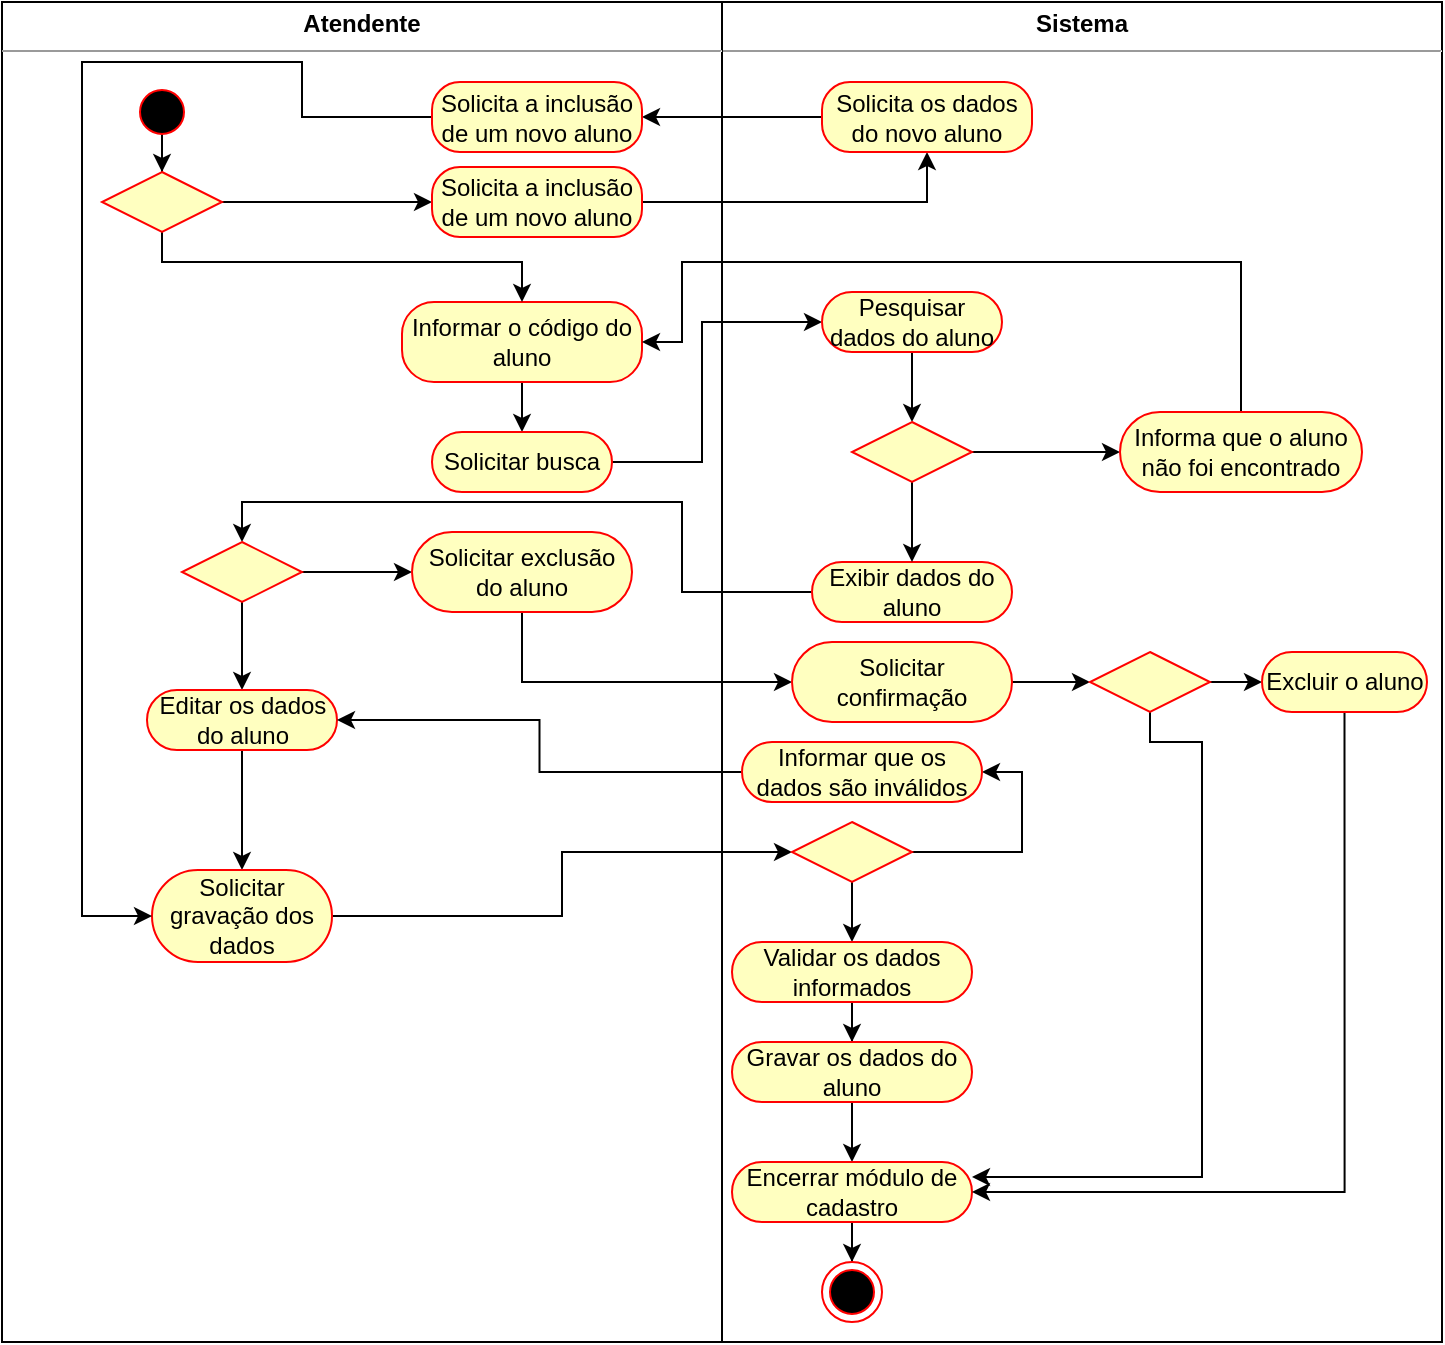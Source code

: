 <mxfile version="16.3.0" type="github">
  <diagram id="A__8B1ugY9Ny1UZCz4rR" name="Page-1">
    <mxGraphModel dx="2132" dy="431" grid="1" gridSize="10" guides="1" tooltips="1" connect="1" arrows="1" fold="1" page="1" pageScale="1" pageWidth="1169" pageHeight="827" math="0" shadow="0">
      <root>
        <mxCell id="0" />
        <mxCell id="1" parent="0" />
        <mxCell id="W2tYbQrxIhtTEhDgId4y-1" value="&lt;p style=&quot;margin: 0px ; margin-top: 4px ; text-align: center&quot;&gt;&lt;b&gt;Sistema&lt;/b&gt;&lt;/p&gt;&lt;hr size=&quot;1&quot;&gt;&lt;p style=&quot;margin: 0px ; margin-left: 4px&quot;&gt;&lt;br&gt;&lt;/p&gt;" style="verticalAlign=top;align=left;overflow=fill;fontSize=12;fontFamily=Helvetica;html=1;" vertex="1" parent="1">
          <mxGeometry x="340" y="40" width="360" height="670" as="geometry" />
        </mxCell>
        <mxCell id="W2tYbQrxIhtTEhDgId4y-3" value="&lt;p style=&quot;margin: 0px ; margin-top: 4px ; text-align: center&quot;&gt;&lt;b&gt;Atendente&lt;/b&gt;&lt;/p&gt;&lt;hr size=&quot;1&quot;&gt;&lt;p style=&quot;margin: 0px ; margin-left: 4px&quot;&gt;&lt;br&gt;&lt;/p&gt;" style="verticalAlign=top;align=left;overflow=fill;fontSize=12;fontFamily=Helvetica;html=1;" vertex="1" parent="1">
          <mxGeometry x="-20" y="40" width="360" height="670" as="geometry" />
        </mxCell>
        <mxCell id="W2tYbQrxIhtTEhDgId4y-79" value="" style="edgeStyle=orthogonalEdgeStyle;rounded=0;orthogonalLoop=1;jettySize=auto;html=1;" edge="1" parent="1" source="W2tYbQrxIhtTEhDgId4y-5" target="W2tYbQrxIhtTEhDgId4y-78">
          <mxGeometry relative="1" as="geometry" />
        </mxCell>
        <mxCell id="W2tYbQrxIhtTEhDgId4y-5" value="" style="ellipse;html=1;shape=startState;fillColor=#000000;strokeColor=#ff0000;" vertex="1" parent="1">
          <mxGeometry x="45" y="80" width="30" height="30" as="geometry" />
        </mxCell>
        <mxCell id="W2tYbQrxIhtTEhDgId4y-6" style="edgeStyle=orthogonalEdgeStyle;rounded=0;orthogonalLoop=1;jettySize=auto;html=1;exitX=0.5;exitY=1;exitDx=0;exitDy=0;entryX=0.5;entryY=0;entryDx=0;entryDy=0;" edge="1" parent="1" source="W2tYbQrxIhtTEhDgId4y-7" target="W2tYbQrxIhtTEhDgId4y-9">
          <mxGeometry relative="1" as="geometry" />
        </mxCell>
        <mxCell id="W2tYbQrxIhtTEhDgId4y-7" value="Informar o código do aluno" style="rounded=1;whiteSpace=wrap;html=1;arcSize=40;fontColor=#000000;fillColor=#ffffc0;strokeColor=#ff0000;" vertex="1" parent="1">
          <mxGeometry x="180" y="190" width="120" height="40" as="geometry" />
        </mxCell>
        <mxCell id="W2tYbQrxIhtTEhDgId4y-51" style="edgeStyle=orthogonalEdgeStyle;rounded=0;orthogonalLoop=1;jettySize=auto;html=1;exitX=1;exitY=0.5;exitDx=0;exitDy=0;entryX=0;entryY=0.5;entryDx=0;entryDy=0;" edge="1" parent="1" source="W2tYbQrxIhtTEhDgId4y-9" target="W2tYbQrxIhtTEhDgId4y-49">
          <mxGeometry relative="1" as="geometry">
            <Array as="points">
              <mxPoint x="330" y="270" />
              <mxPoint x="330" y="200" />
            </Array>
          </mxGeometry>
        </mxCell>
        <mxCell id="W2tYbQrxIhtTEhDgId4y-9" value="Solicitar busca" style="rounded=1;whiteSpace=wrap;html=1;arcSize=50;fontColor=#000000;fillColor=#ffffc0;strokeColor=#ff0000;" vertex="1" parent="1">
          <mxGeometry x="195" y="255" width="90" height="30" as="geometry" />
        </mxCell>
        <mxCell id="W2tYbQrxIhtTEhDgId4y-56" style="edgeStyle=orthogonalEdgeStyle;rounded=0;orthogonalLoop=1;jettySize=auto;html=1;exitX=0.5;exitY=1;exitDx=0;exitDy=0;entryX=0.5;entryY=0;entryDx=0;entryDy=0;" edge="1" parent="1" source="W2tYbQrxIhtTEhDgId4y-49" target="W2tYbQrxIhtTEhDgId4y-53">
          <mxGeometry relative="1" as="geometry" />
        </mxCell>
        <mxCell id="W2tYbQrxIhtTEhDgId4y-49" value="Pesquisar dados do aluno" style="rounded=1;whiteSpace=wrap;html=1;arcSize=50;fontColor=#000000;fillColor=#ffffc0;strokeColor=#ff0000;" vertex="1" parent="1">
          <mxGeometry x="390" y="185" width="90" height="30" as="geometry" />
        </mxCell>
        <mxCell id="W2tYbQrxIhtTEhDgId4y-60" style="edgeStyle=orthogonalEdgeStyle;rounded=0;orthogonalLoop=1;jettySize=auto;html=1;exitX=0;exitY=0.5;exitDx=0;exitDy=0;entryX=0.5;entryY=0;entryDx=0;entryDy=0;" edge="1" parent="1" source="W2tYbQrxIhtTEhDgId4y-52" target="W2tYbQrxIhtTEhDgId4y-59">
          <mxGeometry relative="1" as="geometry">
            <Array as="points">
              <mxPoint x="320" y="335" />
              <mxPoint x="320" y="290" />
              <mxPoint x="100" y="290" />
            </Array>
          </mxGeometry>
        </mxCell>
        <mxCell id="W2tYbQrxIhtTEhDgId4y-52" value="Exibir dados do aluno" style="rounded=1;whiteSpace=wrap;html=1;arcSize=50;fontColor=#000000;fillColor=#ffffc0;strokeColor=#ff0000;" vertex="1" parent="1">
          <mxGeometry x="385" y="320" width="100" height="30" as="geometry" />
        </mxCell>
        <mxCell id="W2tYbQrxIhtTEhDgId4y-68" style="edgeStyle=orthogonalEdgeStyle;rounded=0;orthogonalLoop=1;jettySize=auto;html=1;exitX=0.5;exitY=1;exitDx=0;exitDy=0;" edge="1" parent="1" source="W2tYbQrxIhtTEhDgId4y-53" target="W2tYbQrxIhtTEhDgId4y-52">
          <mxGeometry relative="1" as="geometry" />
        </mxCell>
        <mxCell id="W2tYbQrxIhtTEhDgId4y-93" value="" style="edgeStyle=orthogonalEdgeStyle;rounded=0;orthogonalLoop=1;jettySize=auto;html=1;" edge="1" parent="1" source="W2tYbQrxIhtTEhDgId4y-53" target="W2tYbQrxIhtTEhDgId4y-92">
          <mxGeometry relative="1" as="geometry" />
        </mxCell>
        <mxCell id="W2tYbQrxIhtTEhDgId4y-53" value="" style="rhombus;whiteSpace=wrap;html=1;fillColor=#ffffc0;strokeColor=#ff0000;" vertex="1" parent="1">
          <mxGeometry x="405" y="250" width="60" height="30" as="geometry" />
        </mxCell>
        <mxCell id="W2tYbQrxIhtTEhDgId4y-62" style="edgeStyle=orthogonalEdgeStyle;rounded=0;orthogonalLoop=1;jettySize=auto;html=1;exitX=0.5;exitY=1;exitDx=0;exitDy=0;entryX=0.5;entryY=0;entryDx=0;entryDy=0;" edge="1" parent="1" source="W2tYbQrxIhtTEhDgId4y-59" target="W2tYbQrxIhtTEhDgId4y-61">
          <mxGeometry relative="1" as="geometry" />
        </mxCell>
        <mxCell id="W2tYbQrxIhtTEhDgId4y-96" style="edgeStyle=orthogonalEdgeStyle;rounded=0;orthogonalLoop=1;jettySize=auto;html=1;exitX=1;exitY=0.5;exitDx=0;exitDy=0;entryX=0;entryY=0.5;entryDx=0;entryDy=0;" edge="1" parent="1" source="W2tYbQrxIhtTEhDgId4y-59" target="W2tYbQrxIhtTEhDgId4y-95">
          <mxGeometry relative="1" as="geometry" />
        </mxCell>
        <mxCell id="W2tYbQrxIhtTEhDgId4y-59" value="" style="rhombus;whiteSpace=wrap;html=1;fillColor=#ffffc0;strokeColor=#ff0000;" vertex="1" parent="1">
          <mxGeometry x="70" y="310" width="60" height="30" as="geometry" />
        </mxCell>
        <mxCell id="W2tYbQrxIhtTEhDgId4y-64" style="edgeStyle=orthogonalEdgeStyle;rounded=0;orthogonalLoop=1;jettySize=auto;html=1;exitX=0.5;exitY=1;exitDx=0;exitDy=0;entryX=0.5;entryY=0;entryDx=0;entryDy=0;" edge="1" parent="1" source="W2tYbQrxIhtTEhDgId4y-61" target="W2tYbQrxIhtTEhDgId4y-63">
          <mxGeometry relative="1" as="geometry" />
        </mxCell>
        <mxCell id="W2tYbQrxIhtTEhDgId4y-61" value="Editar os dados do aluno" style="rounded=1;whiteSpace=wrap;html=1;arcSize=50;fontColor=#000000;fillColor=#ffffc0;strokeColor=#ff0000;" vertex="1" parent="1">
          <mxGeometry x="52.5" y="384" width="95" height="30" as="geometry" />
        </mxCell>
        <mxCell id="W2tYbQrxIhtTEhDgId4y-109" style="edgeStyle=orthogonalEdgeStyle;rounded=0;orthogonalLoop=1;jettySize=auto;html=1;exitX=1;exitY=0.5;exitDx=0;exitDy=0;entryX=0;entryY=0.5;entryDx=0;entryDy=0;" edge="1" parent="1" source="W2tYbQrxIhtTEhDgId4y-63" target="W2tYbQrxIhtTEhDgId4y-67">
          <mxGeometry relative="1" as="geometry" />
        </mxCell>
        <mxCell id="W2tYbQrxIhtTEhDgId4y-63" value="Solicitar gravação dos dados" style="rounded=1;whiteSpace=wrap;html=1;arcSize=50;fontColor=#000000;fillColor=#ffffc0;strokeColor=#ff0000;" vertex="1" parent="1">
          <mxGeometry x="55" y="474" width="90" height="46" as="geometry" />
        </mxCell>
        <mxCell id="W2tYbQrxIhtTEhDgId4y-71" value="" style="edgeStyle=orthogonalEdgeStyle;rounded=0;orthogonalLoop=1;jettySize=auto;html=1;" edge="1" parent="1" source="W2tYbQrxIhtTEhDgId4y-67" target="W2tYbQrxIhtTEhDgId4y-70">
          <mxGeometry relative="1" as="geometry" />
        </mxCell>
        <mxCell id="W2tYbQrxIhtTEhDgId4y-111" style="edgeStyle=orthogonalEdgeStyle;rounded=0;orthogonalLoop=1;jettySize=auto;html=1;exitX=1;exitY=0.5;exitDx=0;exitDy=0;entryX=1;entryY=0.5;entryDx=0;entryDy=0;" edge="1" parent="1" source="W2tYbQrxIhtTEhDgId4y-67" target="W2tYbQrxIhtTEhDgId4y-105">
          <mxGeometry relative="1" as="geometry" />
        </mxCell>
        <mxCell id="W2tYbQrxIhtTEhDgId4y-67" value="" style="rhombus;whiteSpace=wrap;html=1;fillColor=#ffffc0;strokeColor=#ff0000;" vertex="1" parent="1">
          <mxGeometry x="375" y="450" width="60" height="30" as="geometry" />
        </mxCell>
        <mxCell id="W2tYbQrxIhtTEhDgId4y-73" value="" style="edgeStyle=orthogonalEdgeStyle;rounded=0;orthogonalLoop=1;jettySize=auto;html=1;" edge="1" parent="1" source="W2tYbQrxIhtTEhDgId4y-70" target="W2tYbQrxIhtTEhDgId4y-72">
          <mxGeometry relative="1" as="geometry" />
        </mxCell>
        <mxCell id="W2tYbQrxIhtTEhDgId4y-70" value="Validar os dados informados" style="rounded=1;whiteSpace=wrap;html=1;arcSize=50;fontColor=#000000;fillColor=#ffffc0;strokeColor=#ff0000;" vertex="1" parent="1">
          <mxGeometry x="345" y="510" width="120" height="30" as="geometry" />
        </mxCell>
        <mxCell id="W2tYbQrxIhtTEhDgId4y-75" value="" style="edgeStyle=orthogonalEdgeStyle;rounded=0;orthogonalLoop=1;jettySize=auto;html=1;" edge="1" parent="1" source="W2tYbQrxIhtTEhDgId4y-72" target="W2tYbQrxIhtTEhDgId4y-74">
          <mxGeometry relative="1" as="geometry" />
        </mxCell>
        <mxCell id="W2tYbQrxIhtTEhDgId4y-72" value="Gravar os dados do aluno" style="rounded=1;whiteSpace=wrap;html=1;arcSize=50;fontColor=#000000;fillColor=#ffffc0;strokeColor=#ff0000;" vertex="1" parent="1">
          <mxGeometry x="345" y="560" width="120" height="30" as="geometry" />
        </mxCell>
        <mxCell id="W2tYbQrxIhtTEhDgId4y-77" value="" style="edgeStyle=orthogonalEdgeStyle;rounded=0;orthogonalLoop=1;jettySize=auto;html=1;" edge="1" parent="1" source="W2tYbQrxIhtTEhDgId4y-74" target="W2tYbQrxIhtTEhDgId4y-76">
          <mxGeometry relative="1" as="geometry" />
        </mxCell>
        <mxCell id="W2tYbQrxIhtTEhDgId4y-74" value="Encerrar módulo de cadastro" style="rounded=1;whiteSpace=wrap;html=1;arcSize=50;fontColor=#000000;fillColor=#ffffc0;strokeColor=#ff0000;" vertex="1" parent="1">
          <mxGeometry x="345" y="620" width="120" height="30" as="geometry" />
        </mxCell>
        <mxCell id="W2tYbQrxIhtTEhDgId4y-76" value="" style="ellipse;html=1;shape=endState;fillColor=#000000;strokeColor=#ff0000;" vertex="1" parent="1">
          <mxGeometry x="390" y="670" width="30" height="30" as="geometry" />
        </mxCell>
        <mxCell id="W2tYbQrxIhtTEhDgId4y-80" value="" style="edgeStyle=orthogonalEdgeStyle;rounded=0;orthogonalLoop=1;jettySize=auto;html=1;exitX=0.5;exitY=1;exitDx=0;exitDy=0;" edge="1" parent="1" source="W2tYbQrxIhtTEhDgId4y-78" target="W2tYbQrxIhtTEhDgId4y-7">
          <mxGeometry relative="1" as="geometry">
            <Array as="points">
              <mxPoint x="60" y="170" />
              <mxPoint x="240" y="170" />
            </Array>
          </mxGeometry>
        </mxCell>
        <mxCell id="W2tYbQrxIhtTEhDgId4y-83" style="edgeStyle=orthogonalEdgeStyle;rounded=0;orthogonalLoop=1;jettySize=auto;html=1;exitX=1;exitY=0.5;exitDx=0;exitDy=0;entryX=0;entryY=0.5;entryDx=0;entryDy=0;" edge="1" parent="1" source="W2tYbQrxIhtTEhDgId4y-78" target="W2tYbQrxIhtTEhDgId4y-81">
          <mxGeometry relative="1" as="geometry" />
        </mxCell>
        <mxCell id="W2tYbQrxIhtTEhDgId4y-78" value="" style="rhombus;whiteSpace=wrap;html=1;fillColor=#ffffc0;strokeColor=#ff0000;" vertex="1" parent="1">
          <mxGeometry x="30" y="125" width="60" height="30" as="geometry" />
        </mxCell>
        <mxCell id="W2tYbQrxIhtTEhDgId4y-90" style="edgeStyle=orthogonalEdgeStyle;rounded=0;orthogonalLoop=1;jettySize=auto;html=1;exitX=1;exitY=0.5;exitDx=0;exitDy=0;entryX=0.5;entryY=1;entryDx=0;entryDy=0;" edge="1" parent="1" source="W2tYbQrxIhtTEhDgId4y-81" target="W2tYbQrxIhtTEhDgId4y-84">
          <mxGeometry relative="1" as="geometry" />
        </mxCell>
        <mxCell id="W2tYbQrxIhtTEhDgId4y-81" value="Solicita a inclusão de um novo aluno" style="rounded=1;whiteSpace=wrap;html=1;arcSize=40;fontColor=#000000;fillColor=#ffffc0;strokeColor=#ff0000;" vertex="1" parent="1">
          <mxGeometry x="195" y="122.5" width="105" height="35" as="geometry" />
        </mxCell>
        <mxCell id="W2tYbQrxIhtTEhDgId4y-91" style="edgeStyle=orthogonalEdgeStyle;rounded=0;orthogonalLoop=1;jettySize=auto;html=1;exitX=0;exitY=0.5;exitDx=0;exitDy=0;entryX=1;entryY=0.5;entryDx=0;entryDy=0;" edge="1" parent="1" source="W2tYbQrxIhtTEhDgId4y-84" target="W2tYbQrxIhtTEhDgId4y-86">
          <mxGeometry relative="1" as="geometry" />
        </mxCell>
        <mxCell id="W2tYbQrxIhtTEhDgId4y-84" value="Solicita os dados do novo aluno" style="rounded=1;whiteSpace=wrap;html=1;arcSize=40;fontColor=#000000;fillColor=#ffffc0;strokeColor=#ff0000;" vertex="1" parent="1">
          <mxGeometry x="390" y="80" width="105" height="35" as="geometry" />
        </mxCell>
        <mxCell id="W2tYbQrxIhtTEhDgId4y-88" style="edgeStyle=orthogonalEdgeStyle;rounded=0;orthogonalLoop=1;jettySize=auto;html=1;exitX=0;exitY=0.5;exitDx=0;exitDy=0;entryX=0;entryY=0.5;entryDx=0;entryDy=0;" edge="1" parent="1" source="W2tYbQrxIhtTEhDgId4y-86" target="W2tYbQrxIhtTEhDgId4y-63">
          <mxGeometry relative="1" as="geometry">
            <Array as="points">
              <mxPoint x="130" y="98" />
              <mxPoint x="130" y="70" />
              <mxPoint x="20" y="70" />
              <mxPoint x="20" y="497" />
            </Array>
          </mxGeometry>
        </mxCell>
        <mxCell id="W2tYbQrxIhtTEhDgId4y-86" value="Solicita a inclusão de um novo aluno" style="rounded=1;whiteSpace=wrap;html=1;arcSize=40;fontColor=#000000;fillColor=#ffffc0;strokeColor=#ff0000;" vertex="1" parent="1">
          <mxGeometry x="195" y="80" width="105" height="35" as="geometry" />
        </mxCell>
        <mxCell id="W2tYbQrxIhtTEhDgId4y-94" style="edgeStyle=orthogonalEdgeStyle;rounded=0;orthogonalLoop=1;jettySize=auto;html=1;exitX=0.5;exitY=0;exitDx=0;exitDy=0;entryX=1;entryY=0.5;entryDx=0;entryDy=0;" edge="1" parent="1" source="W2tYbQrxIhtTEhDgId4y-92" target="W2tYbQrxIhtTEhDgId4y-7">
          <mxGeometry relative="1" as="geometry">
            <Array as="points">
              <mxPoint x="599" y="170" />
              <mxPoint x="320" y="170" />
              <mxPoint x="320" y="210" />
            </Array>
          </mxGeometry>
        </mxCell>
        <mxCell id="W2tYbQrxIhtTEhDgId4y-92" value="Informa que o aluno não foi encontrado" style="rounded=1;whiteSpace=wrap;html=1;arcSize=50;fontColor=#000000;fillColor=#ffffc0;strokeColor=#ff0000;" vertex="1" parent="1">
          <mxGeometry x="539" y="245" width="121" height="40" as="geometry" />
        </mxCell>
        <mxCell id="W2tYbQrxIhtTEhDgId4y-98" style="edgeStyle=orthogonalEdgeStyle;rounded=0;orthogonalLoop=1;jettySize=auto;html=1;exitX=0.5;exitY=1;exitDx=0;exitDy=0;entryX=0;entryY=0.5;entryDx=0;entryDy=0;" edge="1" parent="1" source="W2tYbQrxIhtTEhDgId4y-95" target="W2tYbQrxIhtTEhDgId4y-97">
          <mxGeometry relative="1" as="geometry" />
        </mxCell>
        <mxCell id="W2tYbQrxIhtTEhDgId4y-95" value="Solicitar exclusão do aluno" style="rounded=1;whiteSpace=wrap;html=1;arcSize=50;fontColor=#000000;fillColor=#ffffc0;strokeColor=#ff0000;" vertex="1" parent="1">
          <mxGeometry x="185" y="305" width="110" height="40" as="geometry" />
        </mxCell>
        <mxCell id="W2tYbQrxIhtTEhDgId4y-100" value="" style="edgeStyle=orthogonalEdgeStyle;rounded=0;orthogonalLoop=1;jettySize=auto;html=1;" edge="1" parent="1" source="W2tYbQrxIhtTEhDgId4y-97" target="W2tYbQrxIhtTEhDgId4y-99">
          <mxGeometry relative="1" as="geometry" />
        </mxCell>
        <mxCell id="W2tYbQrxIhtTEhDgId4y-97" value="Solicitar confirmação" style="rounded=1;whiteSpace=wrap;html=1;arcSize=50;fontColor=#000000;fillColor=#ffffc0;strokeColor=#ff0000;" vertex="1" parent="1">
          <mxGeometry x="375" y="360" width="110" height="40" as="geometry" />
        </mxCell>
        <mxCell id="W2tYbQrxIhtTEhDgId4y-102" value="" style="edgeStyle=orthogonalEdgeStyle;rounded=0;orthogonalLoop=1;jettySize=auto;html=1;" edge="1" parent="1" source="W2tYbQrxIhtTEhDgId4y-99" target="W2tYbQrxIhtTEhDgId4y-101">
          <mxGeometry relative="1" as="geometry" />
        </mxCell>
        <mxCell id="W2tYbQrxIhtTEhDgId4y-104" style="edgeStyle=orthogonalEdgeStyle;rounded=0;orthogonalLoop=1;jettySize=auto;html=1;exitX=0.5;exitY=1;exitDx=0;exitDy=0;entryX=1;entryY=0.25;entryDx=0;entryDy=0;" edge="1" parent="1" source="W2tYbQrxIhtTEhDgId4y-99" target="W2tYbQrxIhtTEhDgId4y-74">
          <mxGeometry relative="1" as="geometry">
            <Array as="points">
              <mxPoint x="554" y="410" />
              <mxPoint x="580" y="410" />
              <mxPoint x="580" y="628" />
            </Array>
          </mxGeometry>
        </mxCell>
        <mxCell id="W2tYbQrxIhtTEhDgId4y-99" value="" style="rhombus;whiteSpace=wrap;html=1;fillColor=#ffffc0;strokeColor=#ff0000;" vertex="1" parent="1">
          <mxGeometry x="524" y="365" width="60" height="30" as="geometry" />
        </mxCell>
        <mxCell id="W2tYbQrxIhtTEhDgId4y-103" style="edgeStyle=orthogonalEdgeStyle;rounded=0;orthogonalLoop=1;jettySize=auto;html=1;exitX=0.5;exitY=1;exitDx=0;exitDy=0;entryX=1;entryY=0.5;entryDx=0;entryDy=0;" edge="1" parent="1" source="W2tYbQrxIhtTEhDgId4y-101" target="W2tYbQrxIhtTEhDgId4y-74">
          <mxGeometry relative="1" as="geometry" />
        </mxCell>
        <mxCell id="W2tYbQrxIhtTEhDgId4y-101" value="Excluir o aluno" style="rounded=1;whiteSpace=wrap;html=1;arcSize=50;fontColor=#000000;fillColor=#ffffc0;strokeColor=#ff0000;" vertex="1" parent="1">
          <mxGeometry x="610" y="365" width="82.5" height="30" as="geometry" />
        </mxCell>
        <mxCell id="W2tYbQrxIhtTEhDgId4y-113" style="edgeStyle=orthogonalEdgeStyle;rounded=0;orthogonalLoop=1;jettySize=auto;html=1;exitX=0;exitY=0.5;exitDx=0;exitDy=0;entryX=1;entryY=0.5;entryDx=0;entryDy=0;" edge="1" parent="1" source="W2tYbQrxIhtTEhDgId4y-105" target="W2tYbQrxIhtTEhDgId4y-61">
          <mxGeometry relative="1" as="geometry" />
        </mxCell>
        <mxCell id="W2tYbQrxIhtTEhDgId4y-105" value="Informar que os dados são inválidos" style="rounded=1;whiteSpace=wrap;html=1;arcSize=50;fontColor=#000000;fillColor=#ffffc0;strokeColor=#ff0000;" vertex="1" parent="1">
          <mxGeometry x="350" y="410" width="120" height="30" as="geometry" />
        </mxCell>
      </root>
    </mxGraphModel>
  </diagram>
</mxfile>
